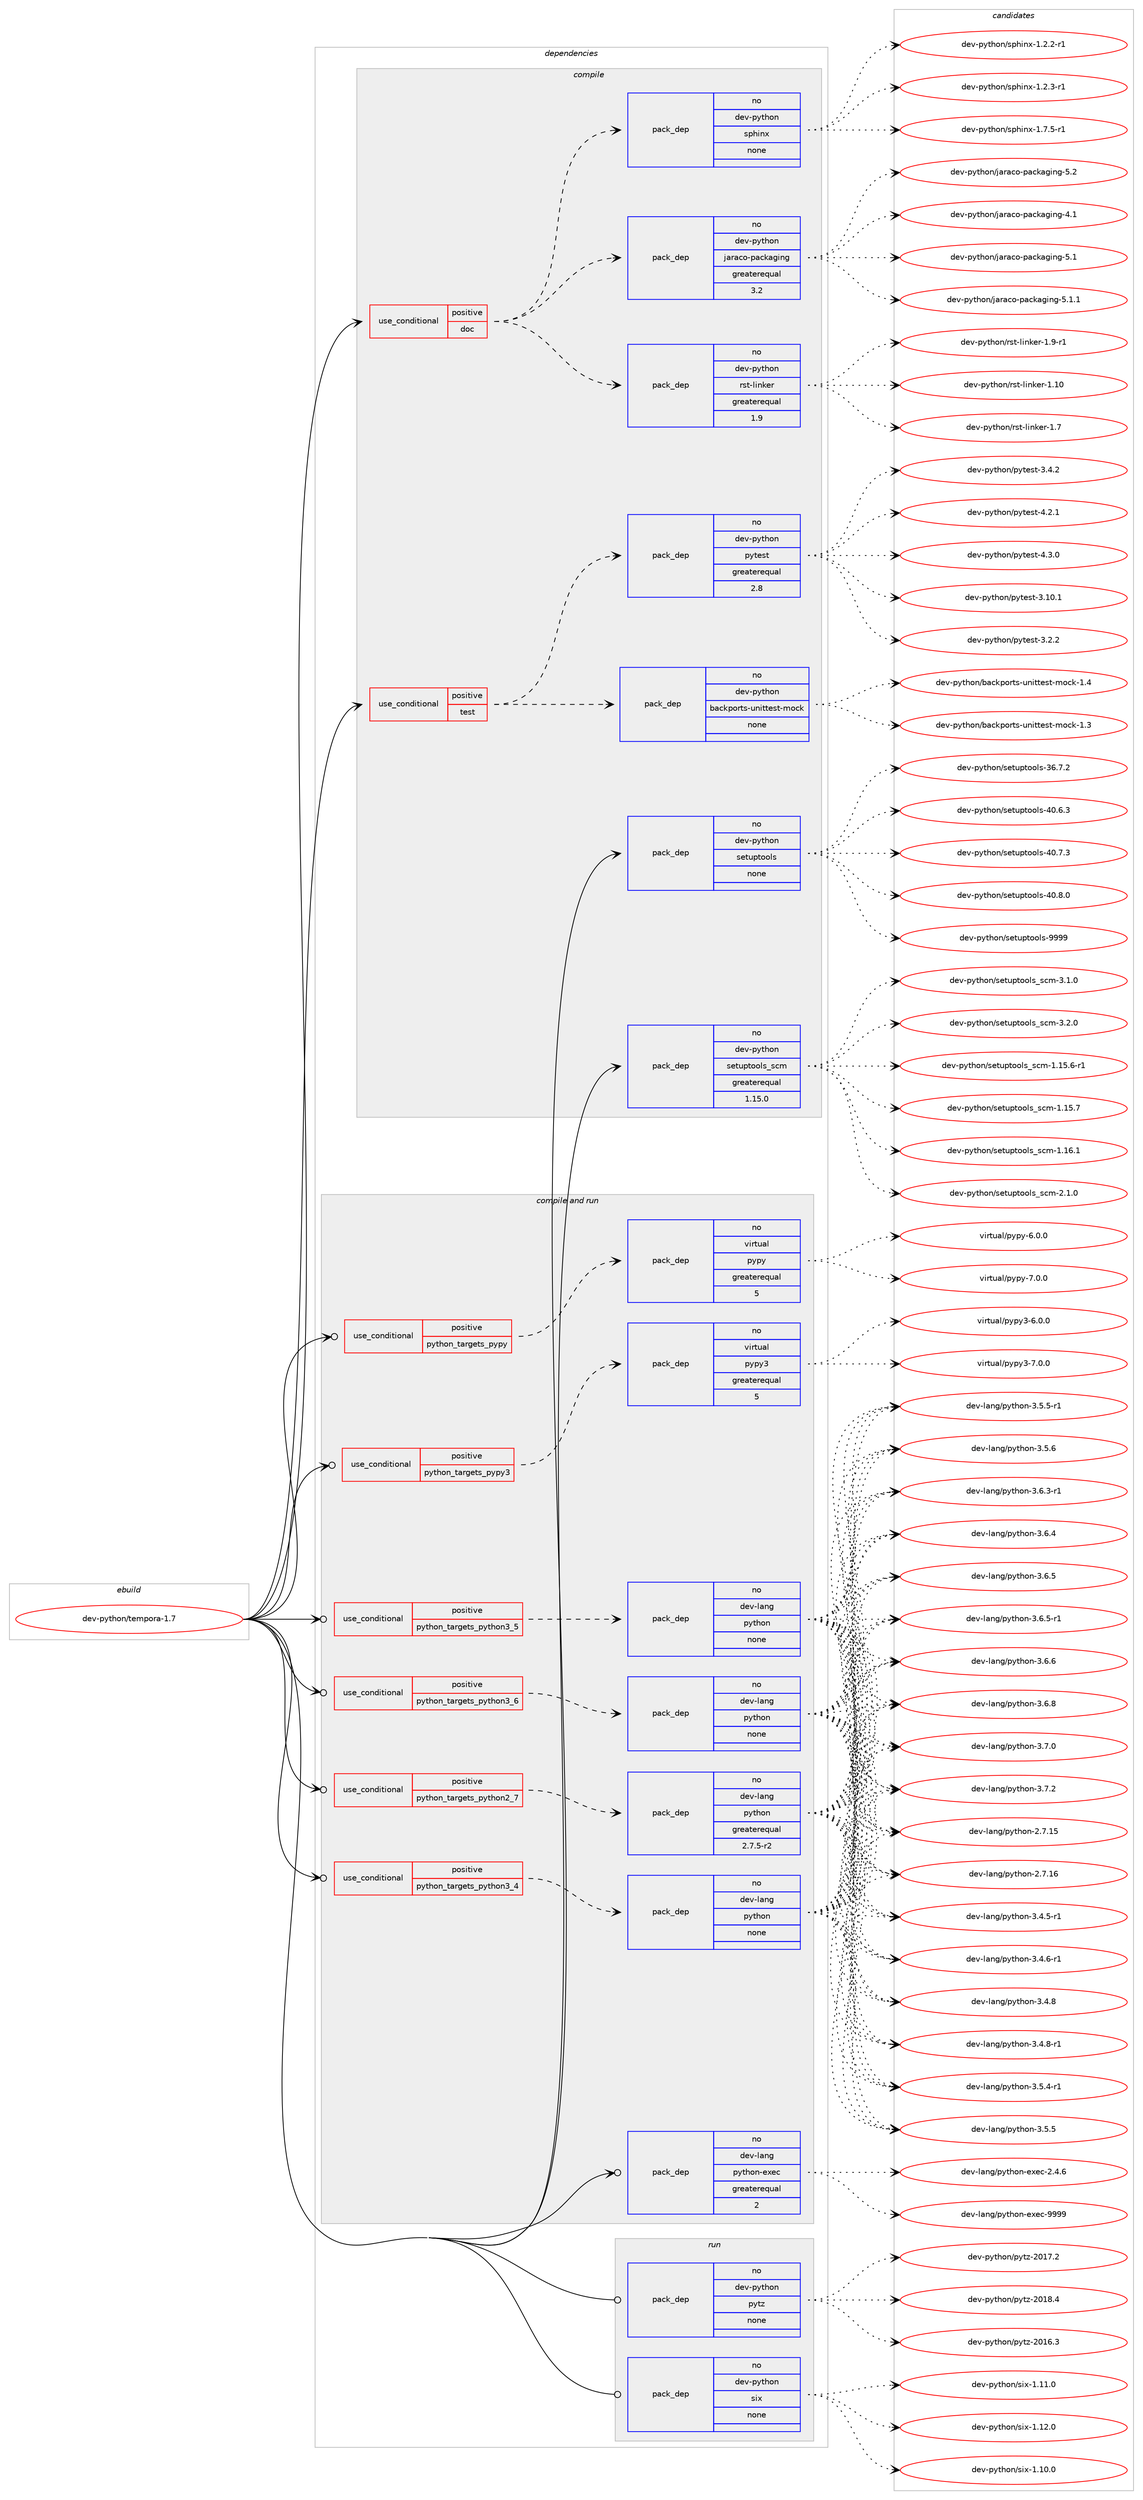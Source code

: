 digraph prolog {

# *************
# Graph options
# *************

newrank=true;
concentrate=true;
compound=true;
graph [rankdir=LR,fontname=Helvetica,fontsize=10,ranksep=1.5];#, ranksep=2.5, nodesep=0.2];
edge  [arrowhead=vee];
node  [fontname=Helvetica,fontsize=10];

# **********
# The ebuild
# **********

subgraph cluster_leftcol {
color=gray;
rank=same;
label=<<i>ebuild</i>>;
id [label="dev-python/tempora-1.7", color=red, width=4, href="../dev-python/tempora-1.7.svg"];
}

# ****************
# The dependencies
# ****************

subgraph cluster_midcol {
color=gray;
label=<<i>dependencies</i>>;
subgraph cluster_compile {
fillcolor="#eeeeee";
style=filled;
label=<<i>compile</i>>;
subgraph cond385628 {
dependency1444253 [label=<<TABLE BORDER="0" CELLBORDER="1" CELLSPACING="0" CELLPADDING="4"><TR><TD ROWSPAN="3" CELLPADDING="10">use_conditional</TD></TR><TR><TD>positive</TD></TR><TR><TD>doc</TD></TR></TABLE>>, shape=none, color=red];
subgraph pack1035262 {
dependency1444254 [label=<<TABLE BORDER="0" CELLBORDER="1" CELLSPACING="0" CELLPADDING="4" WIDTH="220"><TR><TD ROWSPAN="6" CELLPADDING="30">pack_dep</TD></TR><TR><TD WIDTH="110">no</TD></TR><TR><TD>dev-python</TD></TR><TR><TD>jaraco-packaging</TD></TR><TR><TD>greaterequal</TD></TR><TR><TD>3.2</TD></TR></TABLE>>, shape=none, color=blue];
}
dependency1444253:e -> dependency1444254:w [weight=20,style="dashed",arrowhead="vee"];
subgraph pack1035263 {
dependency1444255 [label=<<TABLE BORDER="0" CELLBORDER="1" CELLSPACING="0" CELLPADDING="4" WIDTH="220"><TR><TD ROWSPAN="6" CELLPADDING="30">pack_dep</TD></TR><TR><TD WIDTH="110">no</TD></TR><TR><TD>dev-python</TD></TR><TR><TD>sphinx</TD></TR><TR><TD>none</TD></TR><TR><TD></TD></TR></TABLE>>, shape=none, color=blue];
}
dependency1444253:e -> dependency1444255:w [weight=20,style="dashed",arrowhead="vee"];
subgraph pack1035264 {
dependency1444256 [label=<<TABLE BORDER="0" CELLBORDER="1" CELLSPACING="0" CELLPADDING="4" WIDTH="220"><TR><TD ROWSPAN="6" CELLPADDING="30">pack_dep</TD></TR><TR><TD WIDTH="110">no</TD></TR><TR><TD>dev-python</TD></TR><TR><TD>rst-linker</TD></TR><TR><TD>greaterequal</TD></TR><TR><TD>1.9</TD></TR></TABLE>>, shape=none, color=blue];
}
dependency1444253:e -> dependency1444256:w [weight=20,style="dashed",arrowhead="vee"];
}
id:e -> dependency1444253:w [weight=20,style="solid",arrowhead="vee"];
subgraph cond385629 {
dependency1444257 [label=<<TABLE BORDER="0" CELLBORDER="1" CELLSPACING="0" CELLPADDING="4"><TR><TD ROWSPAN="3" CELLPADDING="10">use_conditional</TD></TR><TR><TD>positive</TD></TR><TR><TD>test</TD></TR></TABLE>>, shape=none, color=red];
subgraph pack1035265 {
dependency1444258 [label=<<TABLE BORDER="0" CELLBORDER="1" CELLSPACING="0" CELLPADDING="4" WIDTH="220"><TR><TD ROWSPAN="6" CELLPADDING="30">pack_dep</TD></TR><TR><TD WIDTH="110">no</TD></TR><TR><TD>dev-python</TD></TR><TR><TD>pytest</TD></TR><TR><TD>greaterequal</TD></TR><TR><TD>2.8</TD></TR></TABLE>>, shape=none, color=blue];
}
dependency1444257:e -> dependency1444258:w [weight=20,style="dashed",arrowhead="vee"];
subgraph pack1035266 {
dependency1444259 [label=<<TABLE BORDER="0" CELLBORDER="1" CELLSPACING="0" CELLPADDING="4" WIDTH="220"><TR><TD ROWSPAN="6" CELLPADDING="30">pack_dep</TD></TR><TR><TD WIDTH="110">no</TD></TR><TR><TD>dev-python</TD></TR><TR><TD>backports-unittest-mock</TD></TR><TR><TD>none</TD></TR><TR><TD></TD></TR></TABLE>>, shape=none, color=blue];
}
dependency1444257:e -> dependency1444259:w [weight=20,style="dashed",arrowhead="vee"];
}
id:e -> dependency1444257:w [weight=20,style="solid",arrowhead="vee"];
subgraph pack1035267 {
dependency1444260 [label=<<TABLE BORDER="0" CELLBORDER="1" CELLSPACING="0" CELLPADDING="4" WIDTH="220"><TR><TD ROWSPAN="6" CELLPADDING="30">pack_dep</TD></TR><TR><TD WIDTH="110">no</TD></TR><TR><TD>dev-python</TD></TR><TR><TD>setuptools</TD></TR><TR><TD>none</TD></TR><TR><TD></TD></TR></TABLE>>, shape=none, color=blue];
}
id:e -> dependency1444260:w [weight=20,style="solid",arrowhead="vee"];
subgraph pack1035268 {
dependency1444261 [label=<<TABLE BORDER="0" CELLBORDER="1" CELLSPACING="0" CELLPADDING="4" WIDTH="220"><TR><TD ROWSPAN="6" CELLPADDING="30">pack_dep</TD></TR><TR><TD WIDTH="110">no</TD></TR><TR><TD>dev-python</TD></TR><TR><TD>setuptools_scm</TD></TR><TR><TD>greaterequal</TD></TR><TR><TD>1.15.0</TD></TR></TABLE>>, shape=none, color=blue];
}
id:e -> dependency1444261:w [weight=20,style="solid",arrowhead="vee"];
}
subgraph cluster_compileandrun {
fillcolor="#eeeeee";
style=filled;
label=<<i>compile and run</i>>;
subgraph cond385630 {
dependency1444262 [label=<<TABLE BORDER="0" CELLBORDER="1" CELLSPACING="0" CELLPADDING="4"><TR><TD ROWSPAN="3" CELLPADDING="10">use_conditional</TD></TR><TR><TD>positive</TD></TR><TR><TD>python_targets_pypy</TD></TR></TABLE>>, shape=none, color=red];
subgraph pack1035269 {
dependency1444263 [label=<<TABLE BORDER="0" CELLBORDER="1" CELLSPACING="0" CELLPADDING="4" WIDTH="220"><TR><TD ROWSPAN="6" CELLPADDING="30">pack_dep</TD></TR><TR><TD WIDTH="110">no</TD></TR><TR><TD>virtual</TD></TR><TR><TD>pypy</TD></TR><TR><TD>greaterequal</TD></TR><TR><TD>5</TD></TR></TABLE>>, shape=none, color=blue];
}
dependency1444262:e -> dependency1444263:w [weight=20,style="dashed",arrowhead="vee"];
}
id:e -> dependency1444262:w [weight=20,style="solid",arrowhead="odotvee"];
subgraph cond385631 {
dependency1444264 [label=<<TABLE BORDER="0" CELLBORDER="1" CELLSPACING="0" CELLPADDING="4"><TR><TD ROWSPAN="3" CELLPADDING="10">use_conditional</TD></TR><TR><TD>positive</TD></TR><TR><TD>python_targets_pypy3</TD></TR></TABLE>>, shape=none, color=red];
subgraph pack1035270 {
dependency1444265 [label=<<TABLE BORDER="0" CELLBORDER="1" CELLSPACING="0" CELLPADDING="4" WIDTH="220"><TR><TD ROWSPAN="6" CELLPADDING="30">pack_dep</TD></TR><TR><TD WIDTH="110">no</TD></TR><TR><TD>virtual</TD></TR><TR><TD>pypy3</TD></TR><TR><TD>greaterequal</TD></TR><TR><TD>5</TD></TR></TABLE>>, shape=none, color=blue];
}
dependency1444264:e -> dependency1444265:w [weight=20,style="dashed",arrowhead="vee"];
}
id:e -> dependency1444264:w [weight=20,style="solid",arrowhead="odotvee"];
subgraph cond385632 {
dependency1444266 [label=<<TABLE BORDER="0" CELLBORDER="1" CELLSPACING="0" CELLPADDING="4"><TR><TD ROWSPAN="3" CELLPADDING="10">use_conditional</TD></TR><TR><TD>positive</TD></TR><TR><TD>python_targets_python2_7</TD></TR></TABLE>>, shape=none, color=red];
subgraph pack1035271 {
dependency1444267 [label=<<TABLE BORDER="0" CELLBORDER="1" CELLSPACING="0" CELLPADDING="4" WIDTH="220"><TR><TD ROWSPAN="6" CELLPADDING="30">pack_dep</TD></TR><TR><TD WIDTH="110">no</TD></TR><TR><TD>dev-lang</TD></TR><TR><TD>python</TD></TR><TR><TD>greaterequal</TD></TR><TR><TD>2.7.5-r2</TD></TR></TABLE>>, shape=none, color=blue];
}
dependency1444266:e -> dependency1444267:w [weight=20,style="dashed",arrowhead="vee"];
}
id:e -> dependency1444266:w [weight=20,style="solid",arrowhead="odotvee"];
subgraph cond385633 {
dependency1444268 [label=<<TABLE BORDER="0" CELLBORDER="1" CELLSPACING="0" CELLPADDING="4"><TR><TD ROWSPAN="3" CELLPADDING="10">use_conditional</TD></TR><TR><TD>positive</TD></TR><TR><TD>python_targets_python3_4</TD></TR></TABLE>>, shape=none, color=red];
subgraph pack1035272 {
dependency1444269 [label=<<TABLE BORDER="0" CELLBORDER="1" CELLSPACING="0" CELLPADDING="4" WIDTH="220"><TR><TD ROWSPAN="6" CELLPADDING="30">pack_dep</TD></TR><TR><TD WIDTH="110">no</TD></TR><TR><TD>dev-lang</TD></TR><TR><TD>python</TD></TR><TR><TD>none</TD></TR><TR><TD></TD></TR></TABLE>>, shape=none, color=blue];
}
dependency1444268:e -> dependency1444269:w [weight=20,style="dashed",arrowhead="vee"];
}
id:e -> dependency1444268:w [weight=20,style="solid",arrowhead="odotvee"];
subgraph cond385634 {
dependency1444270 [label=<<TABLE BORDER="0" CELLBORDER="1" CELLSPACING="0" CELLPADDING="4"><TR><TD ROWSPAN="3" CELLPADDING="10">use_conditional</TD></TR><TR><TD>positive</TD></TR><TR><TD>python_targets_python3_5</TD></TR></TABLE>>, shape=none, color=red];
subgraph pack1035273 {
dependency1444271 [label=<<TABLE BORDER="0" CELLBORDER="1" CELLSPACING="0" CELLPADDING="4" WIDTH="220"><TR><TD ROWSPAN="6" CELLPADDING="30">pack_dep</TD></TR><TR><TD WIDTH="110">no</TD></TR><TR><TD>dev-lang</TD></TR><TR><TD>python</TD></TR><TR><TD>none</TD></TR><TR><TD></TD></TR></TABLE>>, shape=none, color=blue];
}
dependency1444270:e -> dependency1444271:w [weight=20,style="dashed",arrowhead="vee"];
}
id:e -> dependency1444270:w [weight=20,style="solid",arrowhead="odotvee"];
subgraph cond385635 {
dependency1444272 [label=<<TABLE BORDER="0" CELLBORDER="1" CELLSPACING="0" CELLPADDING="4"><TR><TD ROWSPAN="3" CELLPADDING="10">use_conditional</TD></TR><TR><TD>positive</TD></TR><TR><TD>python_targets_python3_6</TD></TR></TABLE>>, shape=none, color=red];
subgraph pack1035274 {
dependency1444273 [label=<<TABLE BORDER="0" CELLBORDER="1" CELLSPACING="0" CELLPADDING="4" WIDTH="220"><TR><TD ROWSPAN="6" CELLPADDING="30">pack_dep</TD></TR><TR><TD WIDTH="110">no</TD></TR><TR><TD>dev-lang</TD></TR><TR><TD>python</TD></TR><TR><TD>none</TD></TR><TR><TD></TD></TR></TABLE>>, shape=none, color=blue];
}
dependency1444272:e -> dependency1444273:w [weight=20,style="dashed",arrowhead="vee"];
}
id:e -> dependency1444272:w [weight=20,style="solid",arrowhead="odotvee"];
subgraph pack1035275 {
dependency1444274 [label=<<TABLE BORDER="0" CELLBORDER="1" CELLSPACING="0" CELLPADDING="4" WIDTH="220"><TR><TD ROWSPAN="6" CELLPADDING="30">pack_dep</TD></TR><TR><TD WIDTH="110">no</TD></TR><TR><TD>dev-lang</TD></TR><TR><TD>python-exec</TD></TR><TR><TD>greaterequal</TD></TR><TR><TD>2</TD></TR></TABLE>>, shape=none, color=blue];
}
id:e -> dependency1444274:w [weight=20,style="solid",arrowhead="odotvee"];
}
subgraph cluster_run {
fillcolor="#eeeeee";
style=filled;
label=<<i>run</i>>;
subgraph pack1035276 {
dependency1444275 [label=<<TABLE BORDER="0" CELLBORDER="1" CELLSPACING="0" CELLPADDING="4" WIDTH="220"><TR><TD ROWSPAN="6" CELLPADDING="30">pack_dep</TD></TR><TR><TD WIDTH="110">no</TD></TR><TR><TD>dev-python</TD></TR><TR><TD>pytz</TD></TR><TR><TD>none</TD></TR><TR><TD></TD></TR></TABLE>>, shape=none, color=blue];
}
id:e -> dependency1444275:w [weight=20,style="solid",arrowhead="odot"];
subgraph pack1035277 {
dependency1444276 [label=<<TABLE BORDER="0" CELLBORDER="1" CELLSPACING="0" CELLPADDING="4" WIDTH="220"><TR><TD ROWSPAN="6" CELLPADDING="30">pack_dep</TD></TR><TR><TD WIDTH="110">no</TD></TR><TR><TD>dev-python</TD></TR><TR><TD>six</TD></TR><TR><TD>none</TD></TR><TR><TD></TD></TR></TABLE>>, shape=none, color=blue];
}
id:e -> dependency1444276:w [weight=20,style="solid",arrowhead="odot"];
}
}

# **************
# The candidates
# **************

subgraph cluster_choices {
rank=same;
color=gray;
label=<<i>candidates</i>>;

subgraph choice1035262 {
color=black;
nodesep=1;
choice10010111845112121116104111110471069711497991114511297991079710310511010345524649 [label="dev-python/jaraco-packaging-4.1", color=red, width=4,href="../dev-python/jaraco-packaging-4.1.svg"];
choice10010111845112121116104111110471069711497991114511297991079710310511010345534649 [label="dev-python/jaraco-packaging-5.1", color=red, width=4,href="../dev-python/jaraco-packaging-5.1.svg"];
choice100101118451121211161041111104710697114979911145112979910797103105110103455346494649 [label="dev-python/jaraco-packaging-5.1.1", color=red, width=4,href="../dev-python/jaraco-packaging-5.1.1.svg"];
choice10010111845112121116104111110471069711497991114511297991079710310511010345534650 [label="dev-python/jaraco-packaging-5.2", color=red, width=4,href="../dev-python/jaraco-packaging-5.2.svg"];
dependency1444254:e -> choice10010111845112121116104111110471069711497991114511297991079710310511010345524649:w [style=dotted,weight="100"];
dependency1444254:e -> choice10010111845112121116104111110471069711497991114511297991079710310511010345534649:w [style=dotted,weight="100"];
dependency1444254:e -> choice100101118451121211161041111104710697114979911145112979910797103105110103455346494649:w [style=dotted,weight="100"];
dependency1444254:e -> choice10010111845112121116104111110471069711497991114511297991079710310511010345534650:w [style=dotted,weight="100"];
}
subgraph choice1035263 {
color=black;
nodesep=1;
choice10010111845112121116104111110471151121041051101204549465046504511449 [label="dev-python/sphinx-1.2.2-r1", color=red, width=4,href="../dev-python/sphinx-1.2.2-r1.svg"];
choice10010111845112121116104111110471151121041051101204549465046514511449 [label="dev-python/sphinx-1.2.3-r1", color=red, width=4,href="../dev-python/sphinx-1.2.3-r1.svg"];
choice10010111845112121116104111110471151121041051101204549465546534511449 [label="dev-python/sphinx-1.7.5-r1", color=red, width=4,href="../dev-python/sphinx-1.7.5-r1.svg"];
dependency1444255:e -> choice10010111845112121116104111110471151121041051101204549465046504511449:w [style=dotted,weight="100"];
dependency1444255:e -> choice10010111845112121116104111110471151121041051101204549465046514511449:w [style=dotted,weight="100"];
dependency1444255:e -> choice10010111845112121116104111110471151121041051101204549465546534511449:w [style=dotted,weight="100"];
}
subgraph choice1035264 {
color=black;
nodesep=1;
choice1001011184511212111610411111047114115116451081051101071011144549464948 [label="dev-python/rst-linker-1.10", color=red, width=4,href="../dev-python/rst-linker-1.10.svg"];
choice10010111845112121116104111110471141151164510810511010710111445494655 [label="dev-python/rst-linker-1.7", color=red, width=4,href="../dev-python/rst-linker-1.7.svg"];
choice100101118451121211161041111104711411511645108105110107101114454946574511449 [label="dev-python/rst-linker-1.9-r1", color=red, width=4,href="../dev-python/rst-linker-1.9-r1.svg"];
dependency1444256:e -> choice1001011184511212111610411111047114115116451081051101071011144549464948:w [style=dotted,weight="100"];
dependency1444256:e -> choice10010111845112121116104111110471141151164510810511010710111445494655:w [style=dotted,weight="100"];
dependency1444256:e -> choice100101118451121211161041111104711411511645108105110107101114454946574511449:w [style=dotted,weight="100"];
}
subgraph choice1035265 {
color=black;
nodesep=1;
choice100101118451121211161041111104711212111610111511645514649484649 [label="dev-python/pytest-3.10.1", color=red, width=4,href="../dev-python/pytest-3.10.1.svg"];
choice1001011184511212111610411111047112121116101115116455146504650 [label="dev-python/pytest-3.2.2", color=red, width=4,href="../dev-python/pytest-3.2.2.svg"];
choice1001011184511212111610411111047112121116101115116455146524650 [label="dev-python/pytest-3.4.2", color=red, width=4,href="../dev-python/pytest-3.4.2.svg"];
choice1001011184511212111610411111047112121116101115116455246504649 [label="dev-python/pytest-4.2.1", color=red, width=4,href="../dev-python/pytest-4.2.1.svg"];
choice1001011184511212111610411111047112121116101115116455246514648 [label="dev-python/pytest-4.3.0", color=red, width=4,href="../dev-python/pytest-4.3.0.svg"];
dependency1444258:e -> choice100101118451121211161041111104711212111610111511645514649484649:w [style=dotted,weight="100"];
dependency1444258:e -> choice1001011184511212111610411111047112121116101115116455146504650:w [style=dotted,weight="100"];
dependency1444258:e -> choice1001011184511212111610411111047112121116101115116455146524650:w [style=dotted,weight="100"];
dependency1444258:e -> choice1001011184511212111610411111047112121116101115116455246504649:w [style=dotted,weight="100"];
dependency1444258:e -> choice1001011184511212111610411111047112121116101115116455246514648:w [style=dotted,weight="100"];
}
subgraph choice1035266 {
color=black;
nodesep=1;
choice100101118451121211161041111104798979910711211111411611545117110105116116101115116451091119910745494651 [label="dev-python/backports-unittest-mock-1.3", color=red, width=4,href="../dev-python/backports-unittest-mock-1.3.svg"];
choice100101118451121211161041111104798979910711211111411611545117110105116116101115116451091119910745494652 [label="dev-python/backports-unittest-mock-1.4", color=red, width=4,href="../dev-python/backports-unittest-mock-1.4.svg"];
dependency1444259:e -> choice100101118451121211161041111104798979910711211111411611545117110105116116101115116451091119910745494651:w [style=dotted,weight="100"];
dependency1444259:e -> choice100101118451121211161041111104798979910711211111411611545117110105116116101115116451091119910745494652:w [style=dotted,weight="100"];
}
subgraph choice1035267 {
color=black;
nodesep=1;
choice100101118451121211161041111104711510111611711211611111110811545515446554650 [label="dev-python/setuptools-36.7.2", color=red, width=4,href="../dev-python/setuptools-36.7.2.svg"];
choice100101118451121211161041111104711510111611711211611111110811545524846544651 [label="dev-python/setuptools-40.6.3", color=red, width=4,href="../dev-python/setuptools-40.6.3.svg"];
choice100101118451121211161041111104711510111611711211611111110811545524846554651 [label="dev-python/setuptools-40.7.3", color=red, width=4,href="../dev-python/setuptools-40.7.3.svg"];
choice100101118451121211161041111104711510111611711211611111110811545524846564648 [label="dev-python/setuptools-40.8.0", color=red, width=4,href="../dev-python/setuptools-40.8.0.svg"];
choice10010111845112121116104111110471151011161171121161111111081154557575757 [label="dev-python/setuptools-9999", color=red, width=4,href="../dev-python/setuptools-9999.svg"];
dependency1444260:e -> choice100101118451121211161041111104711510111611711211611111110811545515446554650:w [style=dotted,weight="100"];
dependency1444260:e -> choice100101118451121211161041111104711510111611711211611111110811545524846544651:w [style=dotted,weight="100"];
dependency1444260:e -> choice100101118451121211161041111104711510111611711211611111110811545524846554651:w [style=dotted,weight="100"];
dependency1444260:e -> choice100101118451121211161041111104711510111611711211611111110811545524846564648:w [style=dotted,weight="100"];
dependency1444260:e -> choice10010111845112121116104111110471151011161171121161111111081154557575757:w [style=dotted,weight="100"];
}
subgraph choice1035268 {
color=black;
nodesep=1;
choice10010111845112121116104111110471151011161171121161111111081159511599109454946495346544511449 [label="dev-python/setuptools_scm-1.15.6-r1", color=red, width=4,href="../dev-python/setuptools_scm-1.15.6-r1.svg"];
choice1001011184511212111610411111047115101116117112116111111108115951159910945494649534655 [label="dev-python/setuptools_scm-1.15.7", color=red, width=4,href="../dev-python/setuptools_scm-1.15.7.svg"];
choice1001011184511212111610411111047115101116117112116111111108115951159910945494649544649 [label="dev-python/setuptools_scm-1.16.1", color=red, width=4,href="../dev-python/setuptools_scm-1.16.1.svg"];
choice10010111845112121116104111110471151011161171121161111111081159511599109455046494648 [label="dev-python/setuptools_scm-2.1.0", color=red, width=4,href="../dev-python/setuptools_scm-2.1.0.svg"];
choice10010111845112121116104111110471151011161171121161111111081159511599109455146494648 [label="dev-python/setuptools_scm-3.1.0", color=red, width=4,href="../dev-python/setuptools_scm-3.1.0.svg"];
choice10010111845112121116104111110471151011161171121161111111081159511599109455146504648 [label="dev-python/setuptools_scm-3.2.0", color=red, width=4,href="../dev-python/setuptools_scm-3.2.0.svg"];
dependency1444261:e -> choice10010111845112121116104111110471151011161171121161111111081159511599109454946495346544511449:w [style=dotted,weight="100"];
dependency1444261:e -> choice1001011184511212111610411111047115101116117112116111111108115951159910945494649534655:w [style=dotted,weight="100"];
dependency1444261:e -> choice1001011184511212111610411111047115101116117112116111111108115951159910945494649544649:w [style=dotted,weight="100"];
dependency1444261:e -> choice10010111845112121116104111110471151011161171121161111111081159511599109455046494648:w [style=dotted,weight="100"];
dependency1444261:e -> choice10010111845112121116104111110471151011161171121161111111081159511599109455146494648:w [style=dotted,weight="100"];
dependency1444261:e -> choice10010111845112121116104111110471151011161171121161111111081159511599109455146504648:w [style=dotted,weight="100"];
}
subgraph choice1035269 {
color=black;
nodesep=1;
choice1181051141161179710847112121112121455446484648 [label="virtual/pypy-6.0.0", color=red, width=4,href="../virtual/pypy-6.0.0.svg"];
choice1181051141161179710847112121112121455546484648 [label="virtual/pypy-7.0.0", color=red, width=4,href="../virtual/pypy-7.0.0.svg"];
dependency1444263:e -> choice1181051141161179710847112121112121455446484648:w [style=dotted,weight="100"];
dependency1444263:e -> choice1181051141161179710847112121112121455546484648:w [style=dotted,weight="100"];
}
subgraph choice1035270 {
color=black;
nodesep=1;
choice118105114116117971084711212111212151455446484648 [label="virtual/pypy3-6.0.0", color=red, width=4,href="../virtual/pypy3-6.0.0.svg"];
choice118105114116117971084711212111212151455546484648 [label="virtual/pypy3-7.0.0", color=red, width=4,href="../virtual/pypy3-7.0.0.svg"];
dependency1444265:e -> choice118105114116117971084711212111212151455446484648:w [style=dotted,weight="100"];
dependency1444265:e -> choice118105114116117971084711212111212151455546484648:w [style=dotted,weight="100"];
}
subgraph choice1035271 {
color=black;
nodesep=1;
choice10010111845108971101034711212111610411111045504655464953 [label="dev-lang/python-2.7.15", color=red, width=4,href="../dev-lang/python-2.7.15.svg"];
choice10010111845108971101034711212111610411111045504655464954 [label="dev-lang/python-2.7.16", color=red, width=4,href="../dev-lang/python-2.7.16.svg"];
choice1001011184510897110103471121211161041111104551465246534511449 [label="dev-lang/python-3.4.5-r1", color=red, width=4,href="../dev-lang/python-3.4.5-r1.svg"];
choice1001011184510897110103471121211161041111104551465246544511449 [label="dev-lang/python-3.4.6-r1", color=red, width=4,href="../dev-lang/python-3.4.6-r1.svg"];
choice100101118451089711010347112121116104111110455146524656 [label="dev-lang/python-3.4.8", color=red, width=4,href="../dev-lang/python-3.4.8.svg"];
choice1001011184510897110103471121211161041111104551465246564511449 [label="dev-lang/python-3.4.8-r1", color=red, width=4,href="../dev-lang/python-3.4.8-r1.svg"];
choice1001011184510897110103471121211161041111104551465346524511449 [label="dev-lang/python-3.5.4-r1", color=red, width=4,href="../dev-lang/python-3.5.4-r1.svg"];
choice100101118451089711010347112121116104111110455146534653 [label="dev-lang/python-3.5.5", color=red, width=4,href="../dev-lang/python-3.5.5.svg"];
choice1001011184510897110103471121211161041111104551465346534511449 [label="dev-lang/python-3.5.5-r1", color=red, width=4,href="../dev-lang/python-3.5.5-r1.svg"];
choice100101118451089711010347112121116104111110455146534654 [label="dev-lang/python-3.5.6", color=red, width=4,href="../dev-lang/python-3.5.6.svg"];
choice1001011184510897110103471121211161041111104551465446514511449 [label="dev-lang/python-3.6.3-r1", color=red, width=4,href="../dev-lang/python-3.6.3-r1.svg"];
choice100101118451089711010347112121116104111110455146544652 [label="dev-lang/python-3.6.4", color=red, width=4,href="../dev-lang/python-3.6.4.svg"];
choice100101118451089711010347112121116104111110455146544653 [label="dev-lang/python-3.6.5", color=red, width=4,href="../dev-lang/python-3.6.5.svg"];
choice1001011184510897110103471121211161041111104551465446534511449 [label="dev-lang/python-3.6.5-r1", color=red, width=4,href="../dev-lang/python-3.6.5-r1.svg"];
choice100101118451089711010347112121116104111110455146544654 [label="dev-lang/python-3.6.6", color=red, width=4,href="../dev-lang/python-3.6.6.svg"];
choice100101118451089711010347112121116104111110455146544656 [label="dev-lang/python-3.6.8", color=red, width=4,href="../dev-lang/python-3.6.8.svg"];
choice100101118451089711010347112121116104111110455146554648 [label="dev-lang/python-3.7.0", color=red, width=4,href="../dev-lang/python-3.7.0.svg"];
choice100101118451089711010347112121116104111110455146554650 [label="dev-lang/python-3.7.2", color=red, width=4,href="../dev-lang/python-3.7.2.svg"];
dependency1444267:e -> choice10010111845108971101034711212111610411111045504655464953:w [style=dotted,weight="100"];
dependency1444267:e -> choice10010111845108971101034711212111610411111045504655464954:w [style=dotted,weight="100"];
dependency1444267:e -> choice1001011184510897110103471121211161041111104551465246534511449:w [style=dotted,weight="100"];
dependency1444267:e -> choice1001011184510897110103471121211161041111104551465246544511449:w [style=dotted,weight="100"];
dependency1444267:e -> choice100101118451089711010347112121116104111110455146524656:w [style=dotted,weight="100"];
dependency1444267:e -> choice1001011184510897110103471121211161041111104551465246564511449:w [style=dotted,weight="100"];
dependency1444267:e -> choice1001011184510897110103471121211161041111104551465346524511449:w [style=dotted,weight="100"];
dependency1444267:e -> choice100101118451089711010347112121116104111110455146534653:w [style=dotted,weight="100"];
dependency1444267:e -> choice1001011184510897110103471121211161041111104551465346534511449:w [style=dotted,weight="100"];
dependency1444267:e -> choice100101118451089711010347112121116104111110455146534654:w [style=dotted,weight="100"];
dependency1444267:e -> choice1001011184510897110103471121211161041111104551465446514511449:w [style=dotted,weight="100"];
dependency1444267:e -> choice100101118451089711010347112121116104111110455146544652:w [style=dotted,weight="100"];
dependency1444267:e -> choice100101118451089711010347112121116104111110455146544653:w [style=dotted,weight="100"];
dependency1444267:e -> choice1001011184510897110103471121211161041111104551465446534511449:w [style=dotted,weight="100"];
dependency1444267:e -> choice100101118451089711010347112121116104111110455146544654:w [style=dotted,weight="100"];
dependency1444267:e -> choice100101118451089711010347112121116104111110455146544656:w [style=dotted,weight="100"];
dependency1444267:e -> choice100101118451089711010347112121116104111110455146554648:w [style=dotted,weight="100"];
dependency1444267:e -> choice100101118451089711010347112121116104111110455146554650:w [style=dotted,weight="100"];
}
subgraph choice1035272 {
color=black;
nodesep=1;
choice10010111845108971101034711212111610411111045504655464953 [label="dev-lang/python-2.7.15", color=red, width=4,href="../dev-lang/python-2.7.15.svg"];
choice10010111845108971101034711212111610411111045504655464954 [label="dev-lang/python-2.7.16", color=red, width=4,href="../dev-lang/python-2.7.16.svg"];
choice1001011184510897110103471121211161041111104551465246534511449 [label="dev-lang/python-3.4.5-r1", color=red, width=4,href="../dev-lang/python-3.4.5-r1.svg"];
choice1001011184510897110103471121211161041111104551465246544511449 [label="dev-lang/python-3.4.6-r1", color=red, width=4,href="../dev-lang/python-3.4.6-r1.svg"];
choice100101118451089711010347112121116104111110455146524656 [label="dev-lang/python-3.4.8", color=red, width=4,href="../dev-lang/python-3.4.8.svg"];
choice1001011184510897110103471121211161041111104551465246564511449 [label="dev-lang/python-3.4.8-r1", color=red, width=4,href="../dev-lang/python-3.4.8-r1.svg"];
choice1001011184510897110103471121211161041111104551465346524511449 [label="dev-lang/python-3.5.4-r1", color=red, width=4,href="../dev-lang/python-3.5.4-r1.svg"];
choice100101118451089711010347112121116104111110455146534653 [label="dev-lang/python-3.5.5", color=red, width=4,href="../dev-lang/python-3.5.5.svg"];
choice1001011184510897110103471121211161041111104551465346534511449 [label="dev-lang/python-3.5.5-r1", color=red, width=4,href="../dev-lang/python-3.5.5-r1.svg"];
choice100101118451089711010347112121116104111110455146534654 [label="dev-lang/python-3.5.6", color=red, width=4,href="../dev-lang/python-3.5.6.svg"];
choice1001011184510897110103471121211161041111104551465446514511449 [label="dev-lang/python-3.6.3-r1", color=red, width=4,href="../dev-lang/python-3.6.3-r1.svg"];
choice100101118451089711010347112121116104111110455146544652 [label="dev-lang/python-3.6.4", color=red, width=4,href="../dev-lang/python-3.6.4.svg"];
choice100101118451089711010347112121116104111110455146544653 [label="dev-lang/python-3.6.5", color=red, width=4,href="../dev-lang/python-3.6.5.svg"];
choice1001011184510897110103471121211161041111104551465446534511449 [label="dev-lang/python-3.6.5-r1", color=red, width=4,href="../dev-lang/python-3.6.5-r1.svg"];
choice100101118451089711010347112121116104111110455146544654 [label="dev-lang/python-3.6.6", color=red, width=4,href="../dev-lang/python-3.6.6.svg"];
choice100101118451089711010347112121116104111110455146544656 [label="dev-lang/python-3.6.8", color=red, width=4,href="../dev-lang/python-3.6.8.svg"];
choice100101118451089711010347112121116104111110455146554648 [label="dev-lang/python-3.7.0", color=red, width=4,href="../dev-lang/python-3.7.0.svg"];
choice100101118451089711010347112121116104111110455146554650 [label="dev-lang/python-3.7.2", color=red, width=4,href="../dev-lang/python-3.7.2.svg"];
dependency1444269:e -> choice10010111845108971101034711212111610411111045504655464953:w [style=dotted,weight="100"];
dependency1444269:e -> choice10010111845108971101034711212111610411111045504655464954:w [style=dotted,weight="100"];
dependency1444269:e -> choice1001011184510897110103471121211161041111104551465246534511449:w [style=dotted,weight="100"];
dependency1444269:e -> choice1001011184510897110103471121211161041111104551465246544511449:w [style=dotted,weight="100"];
dependency1444269:e -> choice100101118451089711010347112121116104111110455146524656:w [style=dotted,weight="100"];
dependency1444269:e -> choice1001011184510897110103471121211161041111104551465246564511449:w [style=dotted,weight="100"];
dependency1444269:e -> choice1001011184510897110103471121211161041111104551465346524511449:w [style=dotted,weight="100"];
dependency1444269:e -> choice100101118451089711010347112121116104111110455146534653:w [style=dotted,weight="100"];
dependency1444269:e -> choice1001011184510897110103471121211161041111104551465346534511449:w [style=dotted,weight="100"];
dependency1444269:e -> choice100101118451089711010347112121116104111110455146534654:w [style=dotted,weight="100"];
dependency1444269:e -> choice1001011184510897110103471121211161041111104551465446514511449:w [style=dotted,weight="100"];
dependency1444269:e -> choice100101118451089711010347112121116104111110455146544652:w [style=dotted,weight="100"];
dependency1444269:e -> choice100101118451089711010347112121116104111110455146544653:w [style=dotted,weight="100"];
dependency1444269:e -> choice1001011184510897110103471121211161041111104551465446534511449:w [style=dotted,weight="100"];
dependency1444269:e -> choice100101118451089711010347112121116104111110455146544654:w [style=dotted,weight="100"];
dependency1444269:e -> choice100101118451089711010347112121116104111110455146544656:w [style=dotted,weight="100"];
dependency1444269:e -> choice100101118451089711010347112121116104111110455146554648:w [style=dotted,weight="100"];
dependency1444269:e -> choice100101118451089711010347112121116104111110455146554650:w [style=dotted,weight="100"];
}
subgraph choice1035273 {
color=black;
nodesep=1;
choice10010111845108971101034711212111610411111045504655464953 [label="dev-lang/python-2.7.15", color=red, width=4,href="../dev-lang/python-2.7.15.svg"];
choice10010111845108971101034711212111610411111045504655464954 [label="dev-lang/python-2.7.16", color=red, width=4,href="../dev-lang/python-2.7.16.svg"];
choice1001011184510897110103471121211161041111104551465246534511449 [label="dev-lang/python-3.4.5-r1", color=red, width=4,href="../dev-lang/python-3.4.5-r1.svg"];
choice1001011184510897110103471121211161041111104551465246544511449 [label="dev-lang/python-3.4.6-r1", color=red, width=4,href="../dev-lang/python-3.4.6-r1.svg"];
choice100101118451089711010347112121116104111110455146524656 [label="dev-lang/python-3.4.8", color=red, width=4,href="../dev-lang/python-3.4.8.svg"];
choice1001011184510897110103471121211161041111104551465246564511449 [label="dev-lang/python-3.4.8-r1", color=red, width=4,href="../dev-lang/python-3.4.8-r1.svg"];
choice1001011184510897110103471121211161041111104551465346524511449 [label="dev-lang/python-3.5.4-r1", color=red, width=4,href="../dev-lang/python-3.5.4-r1.svg"];
choice100101118451089711010347112121116104111110455146534653 [label="dev-lang/python-3.5.5", color=red, width=4,href="../dev-lang/python-3.5.5.svg"];
choice1001011184510897110103471121211161041111104551465346534511449 [label="dev-lang/python-3.5.5-r1", color=red, width=4,href="../dev-lang/python-3.5.5-r1.svg"];
choice100101118451089711010347112121116104111110455146534654 [label="dev-lang/python-3.5.6", color=red, width=4,href="../dev-lang/python-3.5.6.svg"];
choice1001011184510897110103471121211161041111104551465446514511449 [label="dev-lang/python-3.6.3-r1", color=red, width=4,href="../dev-lang/python-3.6.3-r1.svg"];
choice100101118451089711010347112121116104111110455146544652 [label="dev-lang/python-3.6.4", color=red, width=4,href="../dev-lang/python-3.6.4.svg"];
choice100101118451089711010347112121116104111110455146544653 [label="dev-lang/python-3.6.5", color=red, width=4,href="../dev-lang/python-3.6.5.svg"];
choice1001011184510897110103471121211161041111104551465446534511449 [label="dev-lang/python-3.6.5-r1", color=red, width=4,href="../dev-lang/python-3.6.5-r1.svg"];
choice100101118451089711010347112121116104111110455146544654 [label="dev-lang/python-3.6.6", color=red, width=4,href="../dev-lang/python-3.6.6.svg"];
choice100101118451089711010347112121116104111110455146544656 [label="dev-lang/python-3.6.8", color=red, width=4,href="../dev-lang/python-3.6.8.svg"];
choice100101118451089711010347112121116104111110455146554648 [label="dev-lang/python-3.7.0", color=red, width=4,href="../dev-lang/python-3.7.0.svg"];
choice100101118451089711010347112121116104111110455146554650 [label="dev-lang/python-3.7.2", color=red, width=4,href="../dev-lang/python-3.7.2.svg"];
dependency1444271:e -> choice10010111845108971101034711212111610411111045504655464953:w [style=dotted,weight="100"];
dependency1444271:e -> choice10010111845108971101034711212111610411111045504655464954:w [style=dotted,weight="100"];
dependency1444271:e -> choice1001011184510897110103471121211161041111104551465246534511449:w [style=dotted,weight="100"];
dependency1444271:e -> choice1001011184510897110103471121211161041111104551465246544511449:w [style=dotted,weight="100"];
dependency1444271:e -> choice100101118451089711010347112121116104111110455146524656:w [style=dotted,weight="100"];
dependency1444271:e -> choice1001011184510897110103471121211161041111104551465246564511449:w [style=dotted,weight="100"];
dependency1444271:e -> choice1001011184510897110103471121211161041111104551465346524511449:w [style=dotted,weight="100"];
dependency1444271:e -> choice100101118451089711010347112121116104111110455146534653:w [style=dotted,weight="100"];
dependency1444271:e -> choice1001011184510897110103471121211161041111104551465346534511449:w [style=dotted,weight="100"];
dependency1444271:e -> choice100101118451089711010347112121116104111110455146534654:w [style=dotted,weight="100"];
dependency1444271:e -> choice1001011184510897110103471121211161041111104551465446514511449:w [style=dotted,weight="100"];
dependency1444271:e -> choice100101118451089711010347112121116104111110455146544652:w [style=dotted,weight="100"];
dependency1444271:e -> choice100101118451089711010347112121116104111110455146544653:w [style=dotted,weight="100"];
dependency1444271:e -> choice1001011184510897110103471121211161041111104551465446534511449:w [style=dotted,weight="100"];
dependency1444271:e -> choice100101118451089711010347112121116104111110455146544654:w [style=dotted,weight="100"];
dependency1444271:e -> choice100101118451089711010347112121116104111110455146544656:w [style=dotted,weight="100"];
dependency1444271:e -> choice100101118451089711010347112121116104111110455146554648:w [style=dotted,weight="100"];
dependency1444271:e -> choice100101118451089711010347112121116104111110455146554650:w [style=dotted,weight="100"];
}
subgraph choice1035274 {
color=black;
nodesep=1;
choice10010111845108971101034711212111610411111045504655464953 [label="dev-lang/python-2.7.15", color=red, width=4,href="../dev-lang/python-2.7.15.svg"];
choice10010111845108971101034711212111610411111045504655464954 [label="dev-lang/python-2.7.16", color=red, width=4,href="../dev-lang/python-2.7.16.svg"];
choice1001011184510897110103471121211161041111104551465246534511449 [label="dev-lang/python-3.4.5-r1", color=red, width=4,href="../dev-lang/python-3.4.5-r1.svg"];
choice1001011184510897110103471121211161041111104551465246544511449 [label="dev-lang/python-3.4.6-r1", color=red, width=4,href="../dev-lang/python-3.4.6-r1.svg"];
choice100101118451089711010347112121116104111110455146524656 [label="dev-lang/python-3.4.8", color=red, width=4,href="../dev-lang/python-3.4.8.svg"];
choice1001011184510897110103471121211161041111104551465246564511449 [label="dev-lang/python-3.4.8-r1", color=red, width=4,href="../dev-lang/python-3.4.8-r1.svg"];
choice1001011184510897110103471121211161041111104551465346524511449 [label="dev-lang/python-3.5.4-r1", color=red, width=4,href="../dev-lang/python-3.5.4-r1.svg"];
choice100101118451089711010347112121116104111110455146534653 [label="dev-lang/python-3.5.5", color=red, width=4,href="../dev-lang/python-3.5.5.svg"];
choice1001011184510897110103471121211161041111104551465346534511449 [label="dev-lang/python-3.5.5-r1", color=red, width=4,href="../dev-lang/python-3.5.5-r1.svg"];
choice100101118451089711010347112121116104111110455146534654 [label="dev-lang/python-3.5.6", color=red, width=4,href="../dev-lang/python-3.5.6.svg"];
choice1001011184510897110103471121211161041111104551465446514511449 [label="dev-lang/python-3.6.3-r1", color=red, width=4,href="../dev-lang/python-3.6.3-r1.svg"];
choice100101118451089711010347112121116104111110455146544652 [label="dev-lang/python-3.6.4", color=red, width=4,href="../dev-lang/python-3.6.4.svg"];
choice100101118451089711010347112121116104111110455146544653 [label="dev-lang/python-3.6.5", color=red, width=4,href="../dev-lang/python-3.6.5.svg"];
choice1001011184510897110103471121211161041111104551465446534511449 [label="dev-lang/python-3.6.5-r1", color=red, width=4,href="../dev-lang/python-3.6.5-r1.svg"];
choice100101118451089711010347112121116104111110455146544654 [label="dev-lang/python-3.6.6", color=red, width=4,href="../dev-lang/python-3.6.6.svg"];
choice100101118451089711010347112121116104111110455146544656 [label="dev-lang/python-3.6.8", color=red, width=4,href="../dev-lang/python-3.6.8.svg"];
choice100101118451089711010347112121116104111110455146554648 [label="dev-lang/python-3.7.0", color=red, width=4,href="../dev-lang/python-3.7.0.svg"];
choice100101118451089711010347112121116104111110455146554650 [label="dev-lang/python-3.7.2", color=red, width=4,href="../dev-lang/python-3.7.2.svg"];
dependency1444273:e -> choice10010111845108971101034711212111610411111045504655464953:w [style=dotted,weight="100"];
dependency1444273:e -> choice10010111845108971101034711212111610411111045504655464954:w [style=dotted,weight="100"];
dependency1444273:e -> choice1001011184510897110103471121211161041111104551465246534511449:w [style=dotted,weight="100"];
dependency1444273:e -> choice1001011184510897110103471121211161041111104551465246544511449:w [style=dotted,weight="100"];
dependency1444273:e -> choice100101118451089711010347112121116104111110455146524656:w [style=dotted,weight="100"];
dependency1444273:e -> choice1001011184510897110103471121211161041111104551465246564511449:w [style=dotted,weight="100"];
dependency1444273:e -> choice1001011184510897110103471121211161041111104551465346524511449:w [style=dotted,weight="100"];
dependency1444273:e -> choice100101118451089711010347112121116104111110455146534653:w [style=dotted,weight="100"];
dependency1444273:e -> choice1001011184510897110103471121211161041111104551465346534511449:w [style=dotted,weight="100"];
dependency1444273:e -> choice100101118451089711010347112121116104111110455146534654:w [style=dotted,weight="100"];
dependency1444273:e -> choice1001011184510897110103471121211161041111104551465446514511449:w [style=dotted,weight="100"];
dependency1444273:e -> choice100101118451089711010347112121116104111110455146544652:w [style=dotted,weight="100"];
dependency1444273:e -> choice100101118451089711010347112121116104111110455146544653:w [style=dotted,weight="100"];
dependency1444273:e -> choice1001011184510897110103471121211161041111104551465446534511449:w [style=dotted,weight="100"];
dependency1444273:e -> choice100101118451089711010347112121116104111110455146544654:w [style=dotted,weight="100"];
dependency1444273:e -> choice100101118451089711010347112121116104111110455146544656:w [style=dotted,weight="100"];
dependency1444273:e -> choice100101118451089711010347112121116104111110455146554648:w [style=dotted,weight="100"];
dependency1444273:e -> choice100101118451089711010347112121116104111110455146554650:w [style=dotted,weight="100"];
}
subgraph choice1035275 {
color=black;
nodesep=1;
choice1001011184510897110103471121211161041111104510112010199455046524654 [label="dev-lang/python-exec-2.4.6", color=red, width=4,href="../dev-lang/python-exec-2.4.6.svg"];
choice10010111845108971101034711212111610411111045101120101994557575757 [label="dev-lang/python-exec-9999", color=red, width=4,href="../dev-lang/python-exec-9999.svg"];
dependency1444274:e -> choice1001011184510897110103471121211161041111104510112010199455046524654:w [style=dotted,weight="100"];
dependency1444274:e -> choice10010111845108971101034711212111610411111045101120101994557575757:w [style=dotted,weight="100"];
}
subgraph choice1035276 {
color=black;
nodesep=1;
choice100101118451121211161041111104711212111612245504849544651 [label="dev-python/pytz-2016.3", color=red, width=4,href="../dev-python/pytz-2016.3.svg"];
choice100101118451121211161041111104711212111612245504849554650 [label="dev-python/pytz-2017.2", color=red, width=4,href="../dev-python/pytz-2017.2.svg"];
choice100101118451121211161041111104711212111612245504849564652 [label="dev-python/pytz-2018.4", color=red, width=4,href="../dev-python/pytz-2018.4.svg"];
dependency1444275:e -> choice100101118451121211161041111104711212111612245504849544651:w [style=dotted,weight="100"];
dependency1444275:e -> choice100101118451121211161041111104711212111612245504849554650:w [style=dotted,weight="100"];
dependency1444275:e -> choice100101118451121211161041111104711212111612245504849564652:w [style=dotted,weight="100"];
}
subgraph choice1035277 {
color=black;
nodesep=1;
choice100101118451121211161041111104711510512045494649484648 [label="dev-python/six-1.10.0", color=red, width=4,href="../dev-python/six-1.10.0.svg"];
choice100101118451121211161041111104711510512045494649494648 [label="dev-python/six-1.11.0", color=red, width=4,href="../dev-python/six-1.11.0.svg"];
choice100101118451121211161041111104711510512045494649504648 [label="dev-python/six-1.12.0", color=red, width=4,href="../dev-python/six-1.12.0.svg"];
dependency1444276:e -> choice100101118451121211161041111104711510512045494649484648:w [style=dotted,weight="100"];
dependency1444276:e -> choice100101118451121211161041111104711510512045494649494648:w [style=dotted,weight="100"];
dependency1444276:e -> choice100101118451121211161041111104711510512045494649504648:w [style=dotted,weight="100"];
}
}

}
